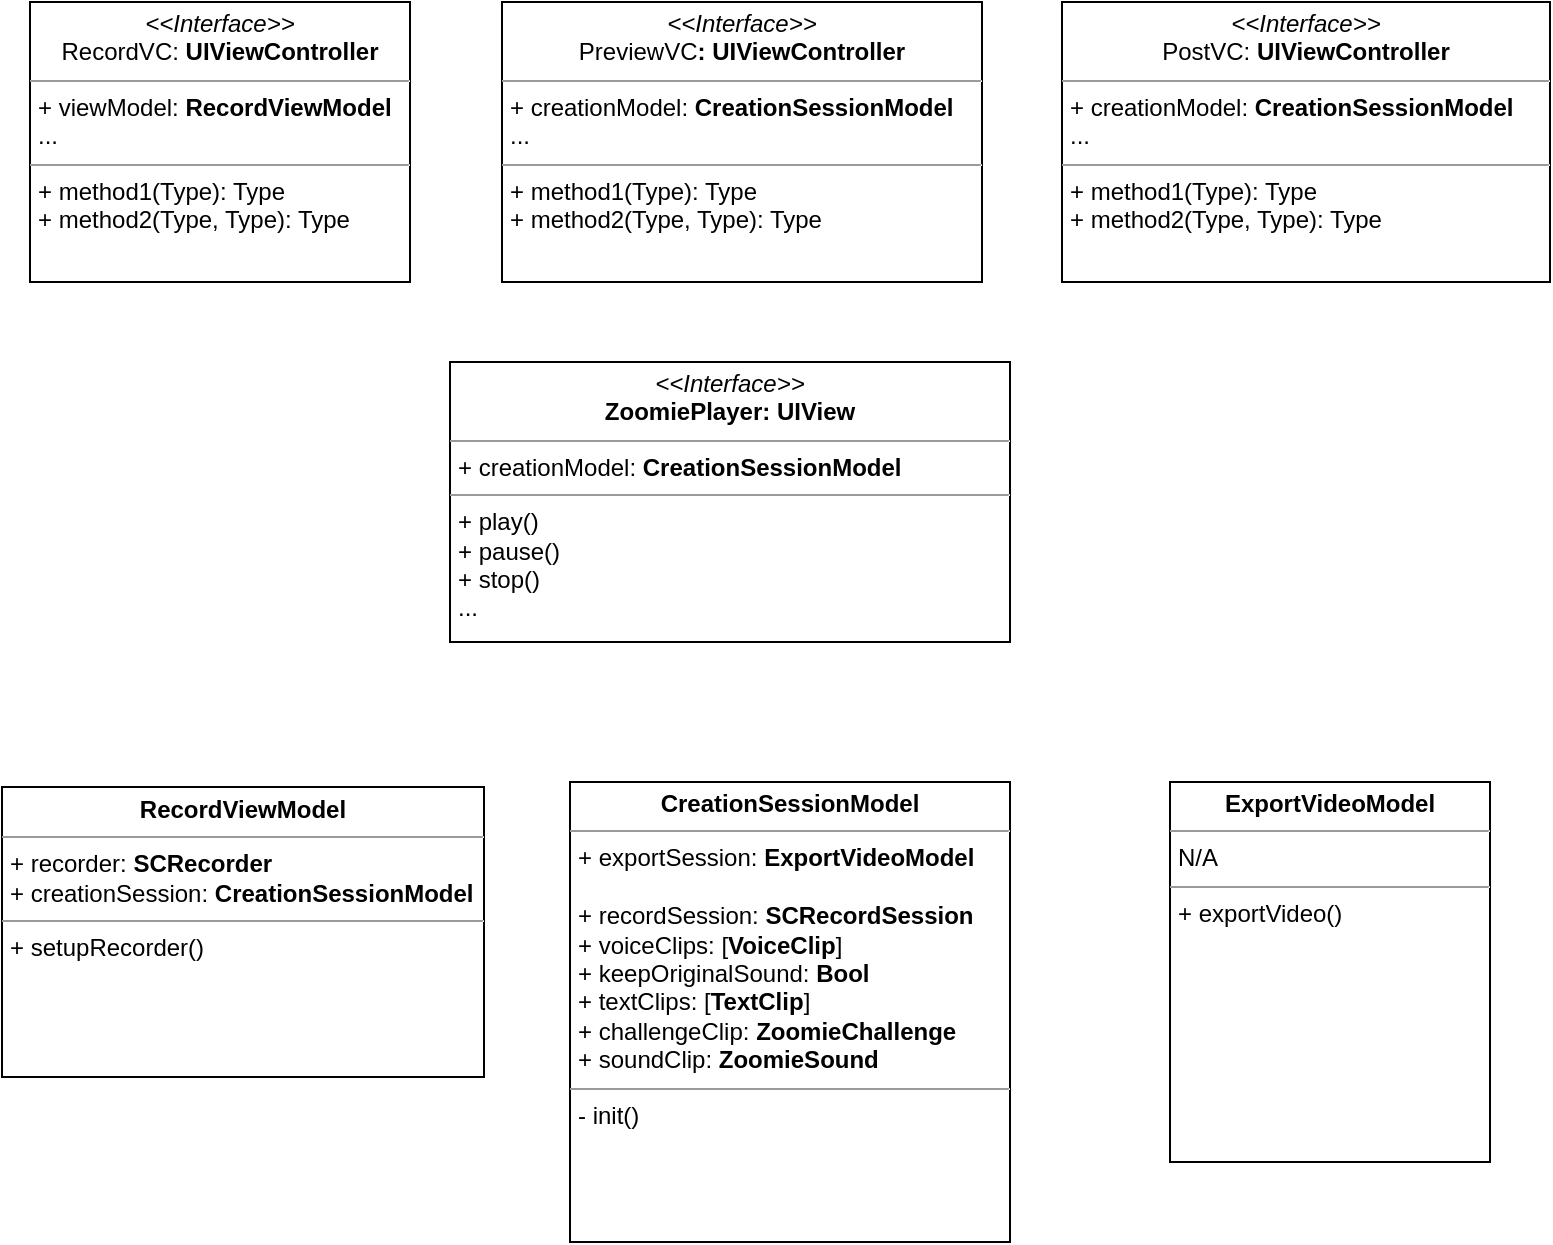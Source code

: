 <mxfile version="20.6.0" type="github">
  <diagram id="C5RBs43oDa-KdzZeNtuy" name="Page-1">
    <mxGraphModel dx="1120" dy="747" grid="1" gridSize="10" guides="1" tooltips="1" connect="1" arrows="1" fold="1" page="1" pageScale="1" pageWidth="827" pageHeight="1169" math="0" shadow="0">
      <root>
        <mxCell id="WIyWlLk6GJQsqaUBKTNV-0" />
        <mxCell id="WIyWlLk6GJQsqaUBKTNV-1" parent="WIyWlLk6GJQsqaUBKTNV-0" />
        <mxCell id="nsF6bW9YngvYy-68c6kC-1" value="&lt;p style=&quot;margin:0px;margin-top:4px;text-align:center;&quot;&gt;&lt;i&gt;&amp;lt;&amp;lt;Interface&amp;gt;&amp;gt;&lt;/i&gt;&lt;br&gt;RecordVC: &lt;b&gt;UIViewController&lt;/b&gt;&lt;/p&gt;&lt;hr size=&quot;1&quot;&gt;&lt;p style=&quot;margin:0px;margin-left:4px;&quot;&gt;+ viewModel: &lt;b&gt;RecordViewModel&lt;/b&gt;&lt;br&gt;...&lt;/p&gt;&lt;hr size=&quot;1&quot;&gt;&lt;p style=&quot;margin:0px;margin-left:4px;&quot;&gt;+ method1(Type): Type&lt;br&gt;+ method2(Type, Type): Type&lt;/p&gt;" style="verticalAlign=top;align=left;overflow=fill;fontSize=12;fontFamily=Helvetica;html=1;" parent="WIyWlLk6GJQsqaUBKTNV-1" vertex="1">
          <mxGeometry x="34" y="50" width="190" height="140" as="geometry" />
        </mxCell>
        <mxCell id="nsF6bW9YngvYy-68c6kC-2" value="&lt;p style=&quot;margin:0px;margin-top:4px;text-align:center;&quot;&gt;&lt;i&gt;&amp;lt;&amp;lt;Interface&amp;gt;&amp;gt;&lt;/i&gt;&lt;br&gt;PreviewVC&lt;b&gt;: UIViewController&lt;/b&gt;&lt;/p&gt;&lt;hr size=&quot;1&quot;&gt;&lt;p style=&quot;margin:0px;margin-left:4px;&quot;&gt;+ creationModel: &lt;b&gt;CreationSessionModel&lt;/b&gt;&lt;br&gt;...&lt;/p&gt;&lt;hr size=&quot;1&quot;&gt;&lt;p style=&quot;margin:0px;margin-left:4px;&quot;&gt;+ method1(Type): Type&lt;br&gt;+ method2(Type, Type): Type&lt;/p&gt;" style="verticalAlign=top;align=left;overflow=fill;fontSize=12;fontFamily=Helvetica;html=1;" parent="WIyWlLk6GJQsqaUBKTNV-1" vertex="1">
          <mxGeometry x="270" y="50" width="240" height="140" as="geometry" />
        </mxCell>
        <mxCell id="nsF6bW9YngvYy-68c6kC-3" value="&lt;p style=&quot;margin:0px;margin-top:4px;text-align:center;&quot;&gt;&lt;i&gt;&amp;lt;&amp;lt;Interface&amp;gt;&amp;gt;&lt;/i&gt;&lt;br&gt;PostVC: &lt;b&gt;UIViewController&lt;/b&gt;&lt;/p&gt;&lt;hr size=&quot;1&quot;&gt;&lt;p style=&quot;margin:0px;margin-left:4px;&quot;&gt;+ creationModel: &lt;b&gt;CreationSessionModel&lt;/b&gt;&lt;br&gt;...&lt;/p&gt;&lt;hr size=&quot;1&quot;&gt;&lt;p style=&quot;margin:0px;margin-left:4px;&quot;&gt;+ method1(Type): Type&lt;br&gt;+ method2(Type, Type): Type&lt;/p&gt;" style="verticalAlign=top;align=left;overflow=fill;fontSize=12;fontFamily=Helvetica;html=1;" parent="WIyWlLk6GJQsqaUBKTNV-1" vertex="1">
          <mxGeometry x="550" y="50" width="244" height="140" as="geometry" />
        </mxCell>
        <mxCell id="nsF6bW9YngvYy-68c6kC-4" value="&lt;p style=&quot;margin:0px;margin-top:4px;text-align:center;&quot;&gt;&lt;b&gt;RecordViewModel&lt;/b&gt;&lt;/p&gt;&lt;hr size=&quot;1&quot;&gt;&lt;p style=&quot;margin:0px;margin-left:4px;&quot;&gt;+ recorder: &lt;b&gt;SCRecorder&lt;/b&gt;&lt;/p&gt;&lt;p style=&quot;margin:0px;margin-left:4px;&quot;&gt;+ creationSession: &lt;b&gt;CreationSessionModel&lt;/b&gt;&lt;/p&gt;&lt;hr size=&quot;1&quot;&gt;&lt;p style=&quot;margin:0px;margin-left:4px;&quot;&gt;+ setupRecorder()&lt;/p&gt;" style="verticalAlign=top;align=left;overflow=fill;fontSize=12;fontFamily=Helvetica;html=1;" parent="WIyWlLk6GJQsqaUBKTNV-1" vertex="1">
          <mxGeometry x="20" y="442.5" width="241" height="145" as="geometry" />
        </mxCell>
        <mxCell id="nsF6bW9YngvYy-68c6kC-6" value="&lt;p style=&quot;margin:0px;margin-top:4px;text-align:center;&quot;&gt;&lt;b&gt;CreationSessionModel&lt;/b&gt;&lt;/p&gt;&lt;hr size=&quot;1&quot;&gt;&lt;p style=&quot;margin:0px;margin-left:4px;&quot;&gt;+ exportSession: &lt;b&gt;ExportVideoModel&lt;/b&gt;&lt;/p&gt;&lt;p style=&quot;margin:0px;margin-left:4px;&quot;&gt;&lt;br&gt;&lt;/p&gt;&lt;p style=&quot;margin:0px;margin-left:4px;&quot;&gt;+ recordSession: &lt;b&gt;SCRecordSession&lt;/b&gt;&lt;/p&gt;&lt;p style=&quot;margin:0px;margin-left:4px;&quot;&gt;+ voiceClips: [&lt;b&gt;VoiceClip&lt;/b&gt;]&lt;/p&gt;&lt;p style=&quot;margin:0px;margin-left:4px;&quot;&gt;+ keepOriginalSound: &lt;b&gt;Bool&lt;/b&gt;&lt;/p&gt;&lt;p style=&quot;margin:0px;margin-left:4px;&quot;&gt;+ textClips: [&lt;b&gt;TextClip&lt;/b&gt;]&lt;/p&gt;&lt;p style=&quot;margin:0px;margin-left:4px;&quot;&gt;+ challengeClip: &lt;b&gt;ZoomieChallenge&lt;/b&gt;&lt;/p&gt;&lt;p style=&quot;margin:0px;margin-left:4px;&quot;&gt;+ soundClip: &lt;b&gt;ZoomieSound&lt;/b&gt;&lt;/p&gt;&lt;hr size=&quot;1&quot;&gt;&lt;p style=&quot;margin:0px;margin-left:4px;&quot;&gt;- init()&lt;/p&gt;" style="verticalAlign=top;align=left;overflow=fill;fontSize=12;fontFamily=Helvetica;html=1;" parent="WIyWlLk6GJQsqaUBKTNV-1" vertex="1">
          <mxGeometry x="304" y="440" width="220" height="230" as="geometry" />
        </mxCell>
        <mxCell id="LvHEn-PVslQz2PNFDJ3c-4" value="&lt;p style=&quot;margin:0px;margin-top:4px;text-align:center;&quot;&gt;&lt;b&gt;ExportVideoModel&lt;/b&gt;&lt;/p&gt;&lt;hr size=&quot;1&quot;&gt;&lt;p style=&quot;margin:0px;margin-left:4px;&quot;&gt;N/A&lt;/p&gt;&lt;hr size=&quot;1&quot;&gt;&lt;p style=&quot;margin:0px;margin-left:4px;&quot;&gt;+ exportVideo()&lt;/p&gt;" style="verticalAlign=top;align=left;overflow=fill;fontSize=12;fontFamily=Helvetica;html=1;" vertex="1" parent="WIyWlLk6GJQsqaUBKTNV-1">
          <mxGeometry x="604" y="440" width="160" height="190" as="geometry" />
        </mxCell>
        <mxCell id="LvHEn-PVslQz2PNFDJ3c-5" value="&lt;p style=&quot;margin:0px;margin-top:4px;text-align:center;&quot;&gt;&lt;i&gt;&amp;lt;&amp;lt;Interface&amp;gt;&amp;gt;&lt;/i&gt;&lt;br&gt;&lt;b&gt;ZoomiePlayer: UIView&lt;/b&gt;&lt;/p&gt;&lt;hr size=&quot;1&quot;&gt;&lt;p style=&quot;margin:0px;margin-left:4px;&quot;&gt;+ creationModel: &lt;b&gt;CreationSessionModel&lt;/b&gt;&lt;br&gt;&lt;/p&gt;&lt;hr size=&quot;1&quot;&gt;&lt;p style=&quot;margin:0px;margin-left:4px;&quot;&gt;+ play()&lt;/p&gt;&lt;p style=&quot;margin:0px;margin-left:4px;&quot;&gt;+ pause()&lt;/p&gt;&lt;p style=&quot;margin:0px;margin-left:4px;&quot;&gt;+ stop()&lt;/p&gt;&lt;p style=&quot;margin:0px;margin-left:4px;&quot;&gt;...&lt;/p&gt;" style="verticalAlign=top;align=left;overflow=fill;fontSize=12;fontFamily=Helvetica;html=1;" vertex="1" parent="WIyWlLk6GJQsqaUBKTNV-1">
          <mxGeometry x="244" y="230" width="280" height="140" as="geometry" />
        </mxCell>
      </root>
    </mxGraphModel>
  </diagram>
</mxfile>
